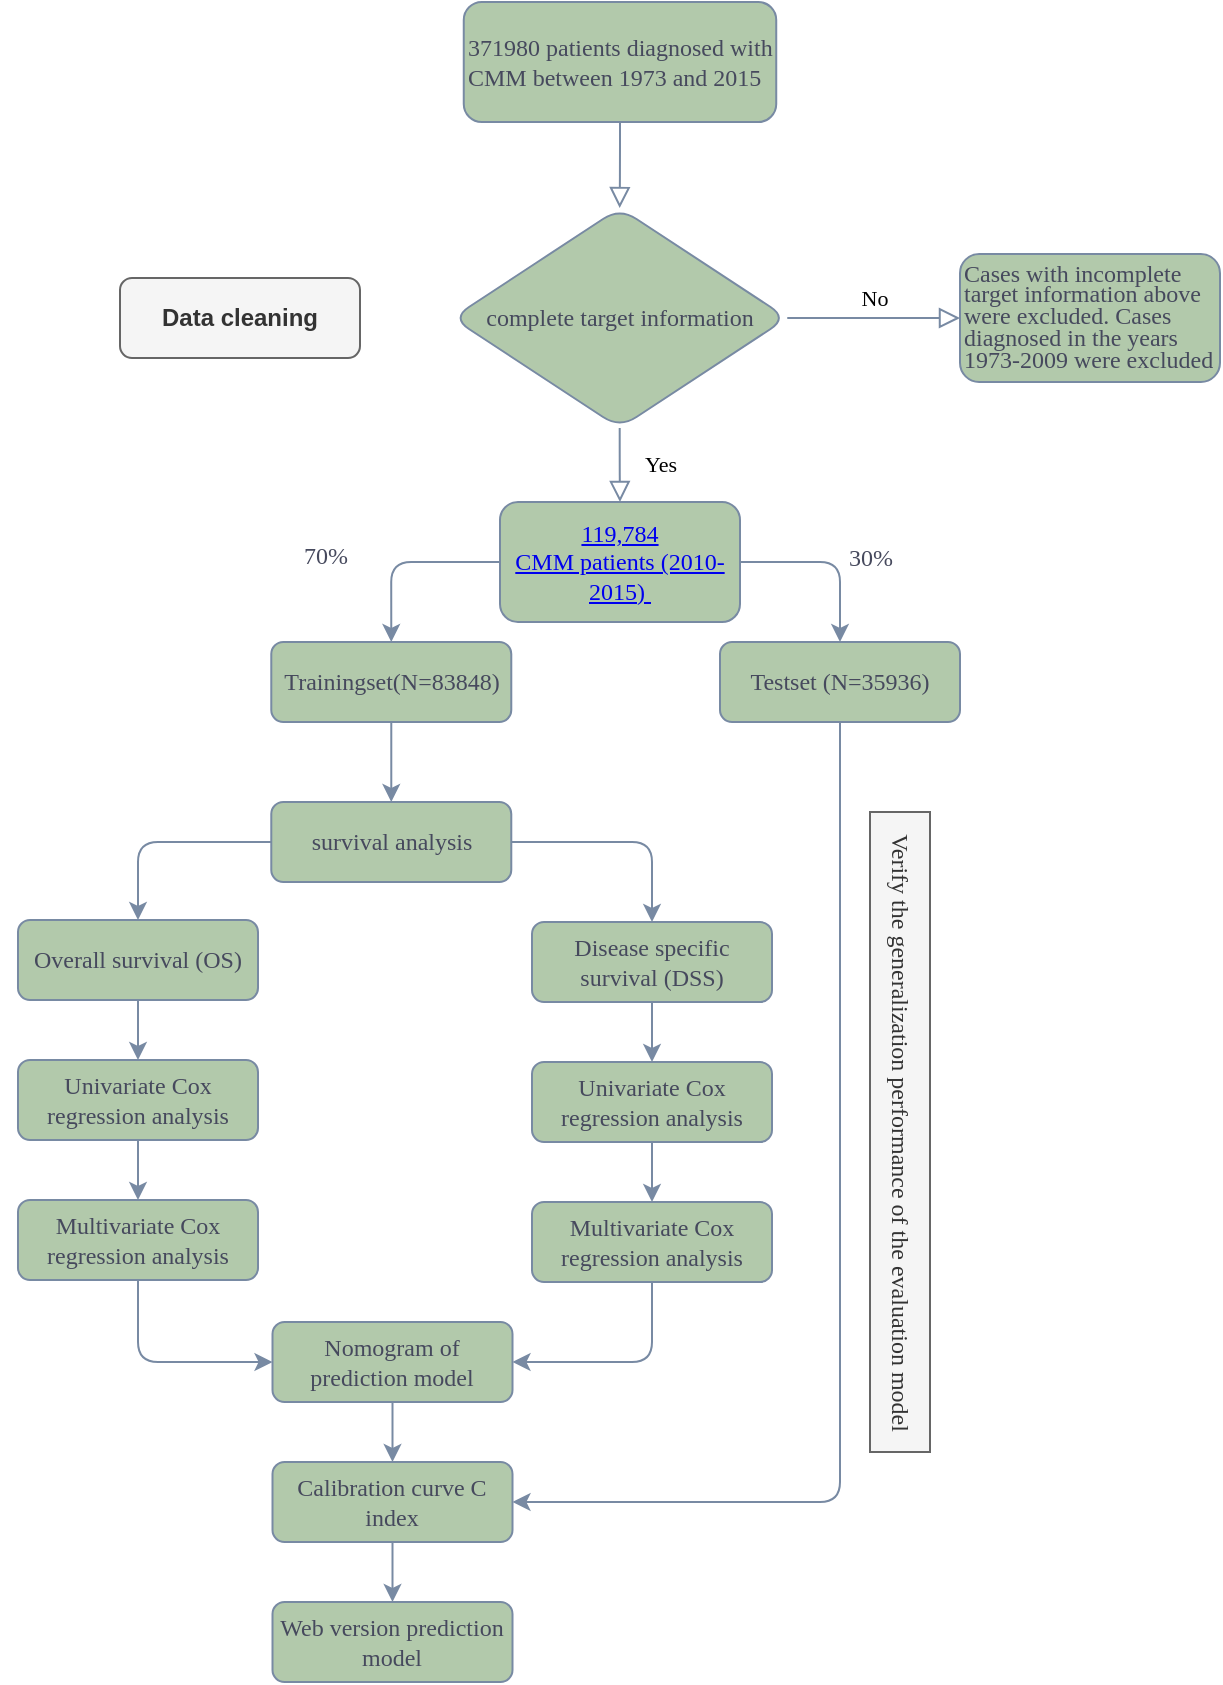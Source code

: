<mxfile version="21.5.0" type="github">
  <diagram id="C5RBs43oDa-KdzZeNtuy" name="Page-1">
    <mxGraphModel dx="1451" dy="761" grid="1" gridSize="10" guides="1" tooltips="1" connect="1" arrows="1" fold="1" page="1" pageScale="1" pageWidth="827" pageHeight="1169" math="0" shadow="0">
      <root>
        <mxCell id="WIyWlLk6GJQsqaUBKTNV-0" />
        <mxCell id="WIyWlLk6GJQsqaUBKTNV-1" parent="WIyWlLk6GJQsqaUBKTNV-0" />
        <mxCell id="WIyWlLk6GJQsqaUBKTNV-2" value="" style="rounded=1;html=1;jettySize=auto;orthogonalLoop=1;fontSize=11;endArrow=block;endFill=0;endSize=8;strokeWidth=1;shadow=0;labelBackgroundColor=none;edgeStyle=orthogonalEdgeStyle;fontFamily=Times New Roman;fontColor=default;strokeColor=#788AA3;" parent="WIyWlLk6GJQsqaUBKTNV-1" source="WIyWlLk6GJQsqaUBKTNV-3" target="WIyWlLk6GJQsqaUBKTNV-6" edge="1">
          <mxGeometry relative="1" as="geometry" />
        </mxCell>
        <mxCell id="WIyWlLk6GJQsqaUBKTNV-3" value="371980 patients diagnosed with CMM between 1973 and 2015" style="rounded=1;whiteSpace=wrap;html=1;fontSize=12;glass=0;strokeWidth=1;shadow=0;align=left;fontFamily=Times New Roman;labelBackgroundColor=none;fillColor=#B2C9AB;strokeColor=#788AA3;fontColor=#46495D;" parent="WIyWlLk6GJQsqaUBKTNV-1" vertex="1">
          <mxGeometry x="301.88" y="80" width="156.24" height="60" as="geometry" />
        </mxCell>
        <mxCell id="WIyWlLk6GJQsqaUBKTNV-4" value="Yes" style="rounded=1;html=1;jettySize=auto;orthogonalLoop=1;fontSize=11;endArrow=block;endFill=0;endSize=8;strokeWidth=1;shadow=0;labelBackgroundColor=none;edgeStyle=orthogonalEdgeStyle;entryX=0.5;entryY=0;entryDx=0;entryDy=0;fontFamily=Times New Roman;fontColor=default;strokeColor=#788AA3;" parent="WIyWlLk6GJQsqaUBKTNV-1" source="WIyWlLk6GJQsqaUBKTNV-6" target="oFgDFLpU9PCx--5mLgy--1" edge="1">
          <mxGeometry y="20" relative="1" as="geometry">
            <mxPoint as="offset" />
            <mxPoint x="273.75" y="350.04" as="targetPoint" />
          </mxGeometry>
        </mxCell>
        <mxCell id="WIyWlLk6GJQsqaUBKTNV-5" value="No" style="edgeStyle=orthogonalEdgeStyle;rounded=1;html=1;jettySize=auto;orthogonalLoop=1;fontSize=11;endArrow=block;endFill=0;endSize=8;strokeWidth=1;shadow=0;labelBackgroundColor=none;fontFamily=Times New Roman;fontColor=default;strokeColor=#788AA3;" parent="WIyWlLk6GJQsqaUBKTNV-1" source="WIyWlLk6GJQsqaUBKTNV-6" target="WIyWlLk6GJQsqaUBKTNV-7" edge="1">
          <mxGeometry y="10" relative="1" as="geometry">
            <mxPoint as="offset" />
          </mxGeometry>
        </mxCell>
        <mxCell id="WIyWlLk6GJQsqaUBKTNV-6" value="complete target information" style="rhombus;whiteSpace=wrap;html=1;shadow=0;fontFamily=Times New Roman;fontSize=12;align=center;strokeWidth=1;spacing=6;spacingTop=0;labelBackgroundColor=none;fillColor=#B2C9AB;strokeColor=#788AA3;fontColor=#46495D;rounded=1;" parent="WIyWlLk6GJQsqaUBKTNV-1" vertex="1">
          <mxGeometry x="296.13" y="183" width="167.5" height="110" as="geometry" />
        </mxCell>
        <mxCell id="WIyWlLk6GJQsqaUBKTNV-7" value="&lt;p style=&quot;line-height: 90%;&quot;&gt;Cases with incomplete target information above were excluded. Cases diagnosed in the years 1973-2009 were excluded&lt;/p&gt;" style="rounded=1;whiteSpace=wrap;html=1;fontSize=12;glass=0;strokeWidth=1;shadow=0;align=left;spacingBottom=2;fontFamily=Times New Roman;labelBackgroundColor=none;fillColor=#B2C9AB;strokeColor=#788AA3;fontColor=#46495D;" parent="WIyWlLk6GJQsqaUBKTNV-1" vertex="1">
          <mxGeometry x="550" y="206" width="130" height="64" as="geometry" />
        </mxCell>
        <mxCell id="oFgDFLpU9PCx--5mLgy--50" style="edgeStyle=orthogonalEdgeStyle;rounded=1;orthogonalLoop=1;jettySize=auto;html=1;exitX=0.5;exitY=1;exitDx=0;exitDy=0;entryX=1;entryY=0.5;entryDx=0;entryDy=0;strokeColor=#788AA3;fontColor=#46495D;fillColor=#B2C9AB;" edge="1" parent="WIyWlLk6GJQsqaUBKTNV-1" source="WIyWlLk6GJQsqaUBKTNV-12" target="oFgDFLpU9PCx--5mLgy--13">
          <mxGeometry relative="1" as="geometry" />
        </mxCell>
        <mxCell id="WIyWlLk6GJQsqaUBKTNV-12" value="Testset (N=35936)" style="rounded=1;whiteSpace=wrap;html=1;fontSize=12;glass=0;strokeWidth=1;shadow=0;fontFamily=Times New Roman;labelBackgroundColor=none;fillColor=#B2C9AB;strokeColor=#788AA3;fontColor=#46495D;" parent="WIyWlLk6GJQsqaUBKTNV-1" vertex="1">
          <mxGeometry x="430" y="400" width="120" height="40" as="geometry" />
        </mxCell>
        <mxCell id="oFgDFLpU9PCx--5mLgy--0" value="Web version prediction model" style="rounded=1;whiteSpace=wrap;html=1;fontSize=12;glass=0;strokeWidth=1;shadow=0;fontFamily=Times New Roman;labelBackgroundColor=none;fillColor=#B2C9AB;strokeColor=#788AA3;fontColor=#46495D;" vertex="1" parent="WIyWlLk6GJQsqaUBKTNV-1">
          <mxGeometry x="206.25" y="880" width="120" height="40" as="geometry" />
        </mxCell>
        <mxCell id="oFgDFLpU9PCx--5mLgy--40" style="edgeStyle=orthogonalEdgeStyle;rounded=1;orthogonalLoop=1;jettySize=auto;html=1;exitX=0;exitY=0.5;exitDx=0;exitDy=0;entryX=0.5;entryY=0;entryDx=0;entryDy=0;fontColor=default;fontFamily=Times New Roman;labelBackgroundColor=none;strokeColor=#788AA3;" edge="1" parent="WIyWlLk6GJQsqaUBKTNV-1" source="oFgDFLpU9PCx--5mLgy--1" target="WIyWlLk6GJQsqaUBKTNV-11">
          <mxGeometry relative="1" as="geometry" />
        </mxCell>
        <mxCell id="oFgDFLpU9PCx--5mLgy--51" style="edgeStyle=orthogonalEdgeStyle;rounded=1;orthogonalLoop=1;jettySize=auto;html=1;exitX=1;exitY=0.5;exitDx=0;exitDy=0;entryX=0.5;entryY=0;entryDx=0;entryDy=0;strokeColor=#788AA3;fontColor=#46495D;fillColor=#B2C9AB;" edge="1" parent="WIyWlLk6GJQsqaUBKTNV-1" source="oFgDFLpU9PCx--5mLgy--1" target="WIyWlLk6GJQsqaUBKTNV-12">
          <mxGeometry relative="1" as="geometry" />
        </mxCell>
        <mxCell id="oFgDFLpU9PCx--5mLgy--1" value="&lt;a style=&quot;border-color: var(--border-color);&quot; name=&quot;_Hlk91579630&quot;&gt;119,784&lt;br style=&quot;border-color: var(--border-color);&quot;&gt;CMM patients (2010-2015)&amp;nbsp;&lt;/a&gt;" style="rounded=1;whiteSpace=wrap;html=1;fontFamily=Times New Roman;labelBackgroundColor=none;fillColor=#B2C9AB;strokeColor=#788AA3;fontColor=#46495D;" vertex="1" parent="WIyWlLk6GJQsqaUBKTNV-1">
          <mxGeometry x="320" y="330" width="120" height="60" as="geometry" />
        </mxCell>
        <mxCell id="oFgDFLpU9PCx--5mLgy--36" style="edgeStyle=orthogonalEdgeStyle;rounded=1;orthogonalLoop=1;jettySize=auto;html=1;exitX=0.5;exitY=1;exitDx=0;exitDy=0;entryX=0.5;entryY=0;entryDx=0;entryDy=0;fontColor=default;fontFamily=Times New Roman;labelBackgroundColor=none;strokeColor=#788AA3;" edge="1" parent="WIyWlLk6GJQsqaUBKTNV-1" source="oFgDFLpU9PCx--5mLgy--13" target="oFgDFLpU9PCx--5mLgy--0">
          <mxGeometry relative="1" as="geometry" />
        </mxCell>
        <mxCell id="oFgDFLpU9PCx--5mLgy--45" value="" style="group;fontFamily=Times New Roman;labelBackgroundColor=none;fontColor=#46495D;rounded=1;" vertex="1" connectable="0" parent="WIyWlLk6GJQsqaUBKTNV-1">
          <mxGeometry x="70" y="400" width="408" height="490" as="geometry" />
        </mxCell>
        <mxCell id="WIyWlLk6GJQsqaUBKTNV-11" value="Trainingset(N=83848)" style="rounded=1;whiteSpace=wrap;html=1;fontSize=12;glass=0;strokeWidth=1;shadow=0;fontFamily=Times New Roman;labelBackgroundColor=none;fillColor=#B2C9AB;strokeColor=#788AA3;fontColor=#46495D;" parent="oFgDFLpU9PCx--5mLgy--45" vertex="1">
          <mxGeometry x="135.64" width="120" height="40" as="geometry" />
        </mxCell>
        <mxCell id="oFgDFLpU9PCx--5mLgy--44" value="" style="group;fontFamily=Times New Roman;labelBackgroundColor=none;fontColor=#46495D;rounded=1;" vertex="1" connectable="0" parent="oFgDFLpU9PCx--5mLgy--45">
          <mxGeometry y="80" width="408" height="410" as="geometry" />
        </mxCell>
        <mxCell id="oFgDFLpU9PCx--5mLgy--5" value="survival analysis" style="rounded=1;whiteSpace=wrap;html=1;labelBackgroundColor=none;fontFamily=Times New Roman;fillColor=#B2C9AB;strokeColor=#788AA3;fontColor=#46495D;" vertex="1" parent="oFgDFLpU9PCx--5mLgy--44">
          <mxGeometry x="135.64" width="120" height="40" as="geometry" />
        </mxCell>
        <mxCell id="oFgDFLpU9PCx--5mLgy--43" value="" style="group;fontFamily=Times New Roman;labelBackgroundColor=none;fontColor=#46495D;rounded=1;" vertex="1" connectable="0" parent="oFgDFLpU9PCx--5mLgy--44">
          <mxGeometry y="60" width="408" height="250" as="geometry" />
        </mxCell>
        <mxCell id="oFgDFLpU9PCx--5mLgy--21" value="&lt;div&gt;Overall survival (OS)&lt;/div&gt;" style="rounded=1;whiteSpace=wrap;html=1;fontFamily=Times New Roman;labelBackgroundColor=none;fillColor=#B2C9AB;strokeColor=#788AA3;fontColor=#46495D;" vertex="1" parent="oFgDFLpU9PCx--5mLgy--43">
          <mxGeometry x="9" y="-1" width="120" height="40" as="geometry" />
        </mxCell>
        <mxCell id="oFgDFLpU9PCx--5mLgy--24" value="Disease specific survival (DSS)" style="rounded=1;whiteSpace=wrap;html=1;fontFamily=Times New Roman;labelBackgroundColor=none;fillColor=#B2C9AB;strokeColor=#788AA3;fontColor=#46495D;" vertex="1" parent="oFgDFLpU9PCx--5mLgy--43">
          <mxGeometry x="266" width="120" height="40" as="geometry" />
        </mxCell>
        <mxCell id="oFgDFLpU9PCx--5mLgy--25" value="Univariate Cox regression analysis" style="rounded=1;whiteSpace=wrap;html=1;fontFamily=Times New Roman;labelBackgroundColor=none;fillColor=#B2C9AB;strokeColor=#788AA3;fontColor=#46495D;" vertex="1" parent="oFgDFLpU9PCx--5mLgy--43">
          <mxGeometry x="9" y="69" width="120" height="40" as="geometry" />
        </mxCell>
        <mxCell id="oFgDFLpU9PCx--5mLgy--26" value="Multivariate Cox regression analysis" style="rounded=1;whiteSpace=wrap;html=1;fontFamily=Times New Roman;labelBackgroundColor=none;fillColor=#B2C9AB;strokeColor=#788AA3;fontColor=#46495D;" vertex="1" parent="oFgDFLpU9PCx--5mLgy--43">
          <mxGeometry x="9" y="139" width="120" height="40" as="geometry" />
        </mxCell>
        <mxCell id="oFgDFLpU9PCx--5mLgy--27" value="Univariate Cox regression analysis" style="rounded=1;whiteSpace=wrap;html=1;fontFamily=Times New Roman;labelBackgroundColor=none;fillColor=#B2C9AB;strokeColor=#788AA3;fontColor=#46495D;" vertex="1" parent="oFgDFLpU9PCx--5mLgy--43">
          <mxGeometry x="266" y="70" width="120" height="40" as="geometry" />
        </mxCell>
        <mxCell id="oFgDFLpU9PCx--5mLgy--28" value="Multivariate Cox regression analysis" style="rounded=1;whiteSpace=wrap;html=1;fontFamily=Times New Roman;labelBackgroundColor=none;fillColor=#B2C9AB;strokeColor=#788AA3;fontColor=#46495D;" vertex="1" parent="oFgDFLpU9PCx--5mLgy--43">
          <mxGeometry x="266" y="140" width="120" height="40" as="geometry" />
        </mxCell>
        <mxCell id="oFgDFLpU9PCx--5mLgy--29" style="edgeStyle=orthogonalEdgeStyle;rounded=1;orthogonalLoop=1;jettySize=auto;html=1;exitX=0.5;exitY=1;exitDx=0;exitDy=0;entryX=0.5;entryY=0;entryDx=0;entryDy=0;fontColor=default;fontFamily=Times New Roman;labelBackgroundColor=none;strokeColor=#788AA3;" edge="1" parent="oFgDFLpU9PCx--5mLgy--43" source="oFgDFLpU9PCx--5mLgy--21" target="oFgDFLpU9PCx--5mLgy--25">
          <mxGeometry relative="1" as="geometry" />
        </mxCell>
        <mxCell id="oFgDFLpU9PCx--5mLgy--30" style="edgeStyle=orthogonalEdgeStyle;rounded=1;orthogonalLoop=1;jettySize=auto;html=1;exitX=0.5;exitY=1;exitDx=0;exitDy=0;entryX=0.5;entryY=0;entryDx=0;entryDy=0;fontColor=default;fontFamily=Times New Roman;labelBackgroundColor=none;strokeColor=#788AA3;" edge="1" parent="oFgDFLpU9PCx--5mLgy--43" source="oFgDFLpU9PCx--5mLgy--25" target="oFgDFLpU9PCx--5mLgy--26">
          <mxGeometry relative="1" as="geometry" />
        </mxCell>
        <mxCell id="oFgDFLpU9PCx--5mLgy--31" style="edgeStyle=orthogonalEdgeStyle;rounded=1;orthogonalLoop=1;jettySize=auto;html=1;exitX=0.5;exitY=1;exitDx=0;exitDy=0;entryX=0.5;entryY=0;entryDx=0;entryDy=0;fontColor=default;fontFamily=Times New Roman;labelBackgroundColor=none;strokeColor=#788AA3;" edge="1" parent="oFgDFLpU9PCx--5mLgy--43" source="oFgDFLpU9PCx--5mLgy--24" target="oFgDFLpU9PCx--5mLgy--27">
          <mxGeometry relative="1" as="geometry" />
        </mxCell>
        <mxCell id="oFgDFLpU9PCx--5mLgy--32" style="edgeStyle=orthogonalEdgeStyle;rounded=1;orthogonalLoop=1;jettySize=auto;html=1;exitX=0.5;exitY=1;exitDx=0;exitDy=0;entryX=0.5;entryY=0;entryDx=0;entryDy=0;fontColor=default;fontFamily=Times New Roman;labelBackgroundColor=none;strokeColor=#788AA3;" edge="1" parent="oFgDFLpU9PCx--5mLgy--43" source="oFgDFLpU9PCx--5mLgy--27" target="oFgDFLpU9PCx--5mLgy--28">
          <mxGeometry relative="1" as="geometry" />
        </mxCell>
        <mxCell id="oFgDFLpU9PCx--5mLgy--12" value="Nomogram of prediction model" style="rounded=1;whiteSpace=wrap;html=1;labelBackgroundColor=none;fontFamily=Times New Roman;fillColor=#B2C9AB;strokeColor=#788AA3;fontColor=#46495D;" vertex="1" parent="oFgDFLpU9PCx--5mLgy--43">
          <mxGeometry x="136.25" y="200" width="120" height="40" as="geometry" />
        </mxCell>
        <mxCell id="oFgDFLpU9PCx--5mLgy--41" style="edgeStyle=orthogonalEdgeStyle;rounded=1;orthogonalLoop=1;jettySize=auto;html=1;exitX=0.5;exitY=1;exitDx=0;exitDy=0;entryX=0;entryY=0.5;entryDx=0;entryDy=0;fontColor=default;fontFamily=Times New Roman;labelBackgroundColor=none;strokeColor=#788AA3;" edge="1" parent="oFgDFLpU9PCx--5mLgy--43" source="oFgDFLpU9PCx--5mLgy--26" target="oFgDFLpU9PCx--5mLgy--12">
          <mxGeometry relative="1" as="geometry" />
        </mxCell>
        <mxCell id="oFgDFLpU9PCx--5mLgy--33" style="edgeStyle=orthogonalEdgeStyle;rounded=1;orthogonalLoop=1;jettySize=auto;html=1;exitX=0.5;exitY=1;exitDx=0;exitDy=0;entryX=1;entryY=0.5;entryDx=0;entryDy=0;fontColor=default;fontFamily=Times New Roman;labelBackgroundColor=none;strokeColor=#788AA3;" edge="1" parent="oFgDFLpU9PCx--5mLgy--43" source="oFgDFLpU9PCx--5mLgy--28" target="oFgDFLpU9PCx--5mLgy--12">
          <mxGeometry relative="1" as="geometry" />
        </mxCell>
        <mxCell id="oFgDFLpU9PCx--5mLgy--22" style="edgeStyle=orthogonalEdgeStyle;rounded=1;orthogonalLoop=1;jettySize=auto;html=1;entryX=0.5;entryY=0;entryDx=0;entryDy=0;fontColor=default;fontFamily=Times New Roman;labelBackgroundColor=none;strokeColor=#788AA3;" edge="1" parent="oFgDFLpU9PCx--5mLgy--44" source="oFgDFLpU9PCx--5mLgy--5" target="oFgDFLpU9PCx--5mLgy--21">
          <mxGeometry relative="1" as="geometry" />
        </mxCell>
        <mxCell id="oFgDFLpU9PCx--5mLgy--38" style="edgeStyle=orthogonalEdgeStyle;rounded=1;orthogonalLoop=1;jettySize=auto;html=1;exitX=1;exitY=0.5;exitDx=0;exitDy=0;entryX=0.5;entryY=0;entryDx=0;entryDy=0;fontColor=default;fontFamily=Times New Roman;labelBackgroundColor=none;strokeColor=#788AA3;" edge="1" parent="oFgDFLpU9PCx--5mLgy--44" source="oFgDFLpU9PCx--5mLgy--5" target="oFgDFLpU9PCx--5mLgy--24">
          <mxGeometry relative="1" as="geometry" />
        </mxCell>
        <mxCell id="oFgDFLpU9PCx--5mLgy--13" value="Calibration curve C index" style="rounded=1;whiteSpace=wrap;html=1;labelBackgroundColor=none;fontFamily=Times New Roman;fillColor=#B2C9AB;strokeColor=#788AA3;fontColor=#46495D;" vertex="1" parent="oFgDFLpU9PCx--5mLgy--44">
          <mxGeometry x="136.25" y="330" width="120" height="40" as="geometry" />
        </mxCell>
        <mxCell id="oFgDFLpU9PCx--5mLgy--35" style="edgeStyle=orthogonalEdgeStyle;rounded=1;orthogonalLoop=1;jettySize=auto;html=1;exitX=0.5;exitY=1;exitDx=0;exitDy=0;entryX=0.5;entryY=0;entryDx=0;entryDy=0;fontColor=default;fontFamily=Times New Roman;labelBackgroundColor=none;strokeColor=#788AA3;" edge="1" parent="oFgDFLpU9PCx--5mLgy--44" source="oFgDFLpU9PCx--5mLgy--12" target="oFgDFLpU9PCx--5mLgy--13">
          <mxGeometry relative="1" as="geometry" />
        </mxCell>
        <mxCell id="oFgDFLpU9PCx--5mLgy--18" style="edgeStyle=orthogonalEdgeStyle;rounded=1;orthogonalLoop=1;jettySize=auto;html=1;exitX=0.5;exitY=1;exitDx=0;exitDy=0;labelBackgroundColor=none;fontColor=default;fontFamily=Times New Roman;strokeColor=#788AA3;" edge="1" parent="oFgDFLpU9PCx--5mLgy--45" source="WIyWlLk6GJQsqaUBKTNV-11" target="oFgDFLpU9PCx--5mLgy--5">
          <mxGeometry relative="1" as="geometry" />
        </mxCell>
        <mxCell id="oFgDFLpU9PCx--5mLgy--47" value="70%" style="text;whiteSpace=wrap;fontFamily=Times New Roman;labelBackgroundColor=none;fontColor=#46495D;rounded=1;" vertex="1" parent="WIyWlLk6GJQsqaUBKTNV-1">
          <mxGeometry x="220" y="343" width="40" height="40" as="geometry" />
        </mxCell>
        <mxCell id="oFgDFLpU9PCx--5mLgy--48" value="30%" style="text;html=1;align=center;verticalAlign=middle;resizable=0;points=[];autosize=1;fontFamily=Times New Roman;labelBackgroundColor=none;fontColor=#46495D;rounded=1;" vertex="1" parent="WIyWlLk6GJQsqaUBKTNV-1">
          <mxGeometry x="480" y="343" width="50" height="30" as="geometry" />
        </mxCell>
        <mxCell id="oFgDFLpU9PCx--5mLgy--49" value="Verify the generalization performance of the evaluation model" style="text;html=1;align=center;verticalAlign=middle;resizable=0;points=[];autosize=1;rotation=90;fontFamily=Times New Roman;fillColor=#f5f5f5;fontColor=#333333;strokeColor=#666666;" vertex="1" parent="WIyWlLk6GJQsqaUBKTNV-1">
          <mxGeometry x="360" y="630" width="320" height="30" as="geometry" />
        </mxCell>
        <mxCell id="oFgDFLpU9PCx--5mLgy--52" value="&lt;b&gt;Data cleaning&lt;/b&gt;" style="rounded=1;whiteSpace=wrap;html=1;strokeColor=#666666;fontColor=#333333;fillColor=#f5f5f5;" vertex="1" parent="WIyWlLk6GJQsqaUBKTNV-1">
          <mxGeometry x="130" y="218" width="120" height="40" as="geometry" />
        </mxCell>
      </root>
    </mxGraphModel>
  </diagram>
</mxfile>
